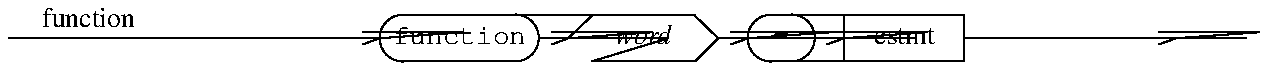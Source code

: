 .\"
.\"     cook - file construction tool
.\"     Copyright (C) 1997, 2007 Peter Miller;
.\"     All rights reserved.
.\"
.\"     This program is free software; you can redistribute it and/or modify
.\"     it under the terms of the GNU General Public License as published by
.\"     the Free Software Foundation; either version 2 of the License, or
.\"     (at your option) any later version.
.\"
.\"     This program is distributed in the hope that it will be useful,
.\"     but WITHOUT ANY WARRANTY; without even the implied warranty of
.\"     MERCHANTABILITY or FITNESS FOR A PARTICULAR PURPOSE.  See the
.\"     GNU General Public License for more details.
.\"
.\"     You should have received a copy of the GNU General Public License
.\"     along with this program; if not, write to the Free Software
.\"     Foundation, Inc., 59 Temple Place, Suite 330, Boston, MA 02111, USA.
.\"
.\" MANIFEST: lib/en/user-guide/lang.func.pic
.\"
.PS
line from (0,10.3162) \
        then to (0.796167,10.3162)
"function" at (0.398083,10.4002)
line from (0.796167,10.3162) \
        then to (0.944333,10.3162)
line from (0.944333,10.3162) \
        then to (1.85292,10.3162)
arc at (1.96958,10.3162) \
        rad 0.116667 \
        from (1.96958,10.4328) \
        to (1.96958,10.1995)
line from (1.96958,10.1995) \
        then to (2.53242,10.1995)
arc at (2.53242,10.3162) \
        rad 0.116667 \
        from (2.53242,10.1995) \
        to (2.53242,10.4328)
line from (2.53242,10.4328) \
        then to (1.96958,10.4328)
"\f[CW]function\fP" at (2.251,10.3162)
line from (1.76958,10.3439) \
        then to (1.85292,10.3162) \
        then to (1.76958,10.2884)
line from (2.64908,10.3162) \
        then to (2.79725,10.3162)
line from (2.79725,10.3162) \
        then to (2.91392,10.1995) \
        then to (3.42875,10.1995) \
        then to (3.54542,10.3162) \
        then to (3.42875,10.4328) \
        then to (2.91392,10.4328) \
        then to (2.79725,10.3162)
"\fIword\fP" at (3.17133,10.3162)
line from (2.71392,10.3439) \
        then to (2.79725,10.3162) \
        then to (2.71392,10.2884)
line from (3.54542,10.3162) \
        then to (3.69358,10.3162)
arc at (3.81025,10.3162) \
        rad 0.116667 \
        from (3.81025,10.4328) \
        to (3.81025,10.1995)
line from (3.81025,10.1995) \
        then to (3.91158,10.1995)
arc at (3.91158,10.3162) \
        rad 0.116667 \
        from (3.91158,10.1995) \
        to (3.91158,10.4328)
line from (3.91158,10.4328) \
        then to (3.81025,10.4328)
"\f[CW]=\fP" at (3.86092,10.3162)
line from (3.61025,10.3439) \
        then to (3.69358,10.3162) \
        then to (3.61025,10.2884)
line from (4.02825,10.3162) \
        then to (4.17642,10.3162)
line from (4.17642,10.1995) \
        then to (4.77825,10.1995) \
        then to (4.77825,10.4328) \
        then to (4.17642,10.4328) \
        then to (4.17642,10.1995)
"cstmt" at (4.47733,10.3162)
line from (4.09308,10.3439) \
        then to (4.17642,10.3162) \
        then to (4.09308,10.2884)
line from (4.77825,10.3162) \
        then to (5.68683,10.3162)
line from (5.68683,10.3162) \
        then to (5.835,10.3162)
line from (5.75167,10.3439) \
        then to (5.835,10.3162) \
        then to (5.75167,10.2884)
.PE
